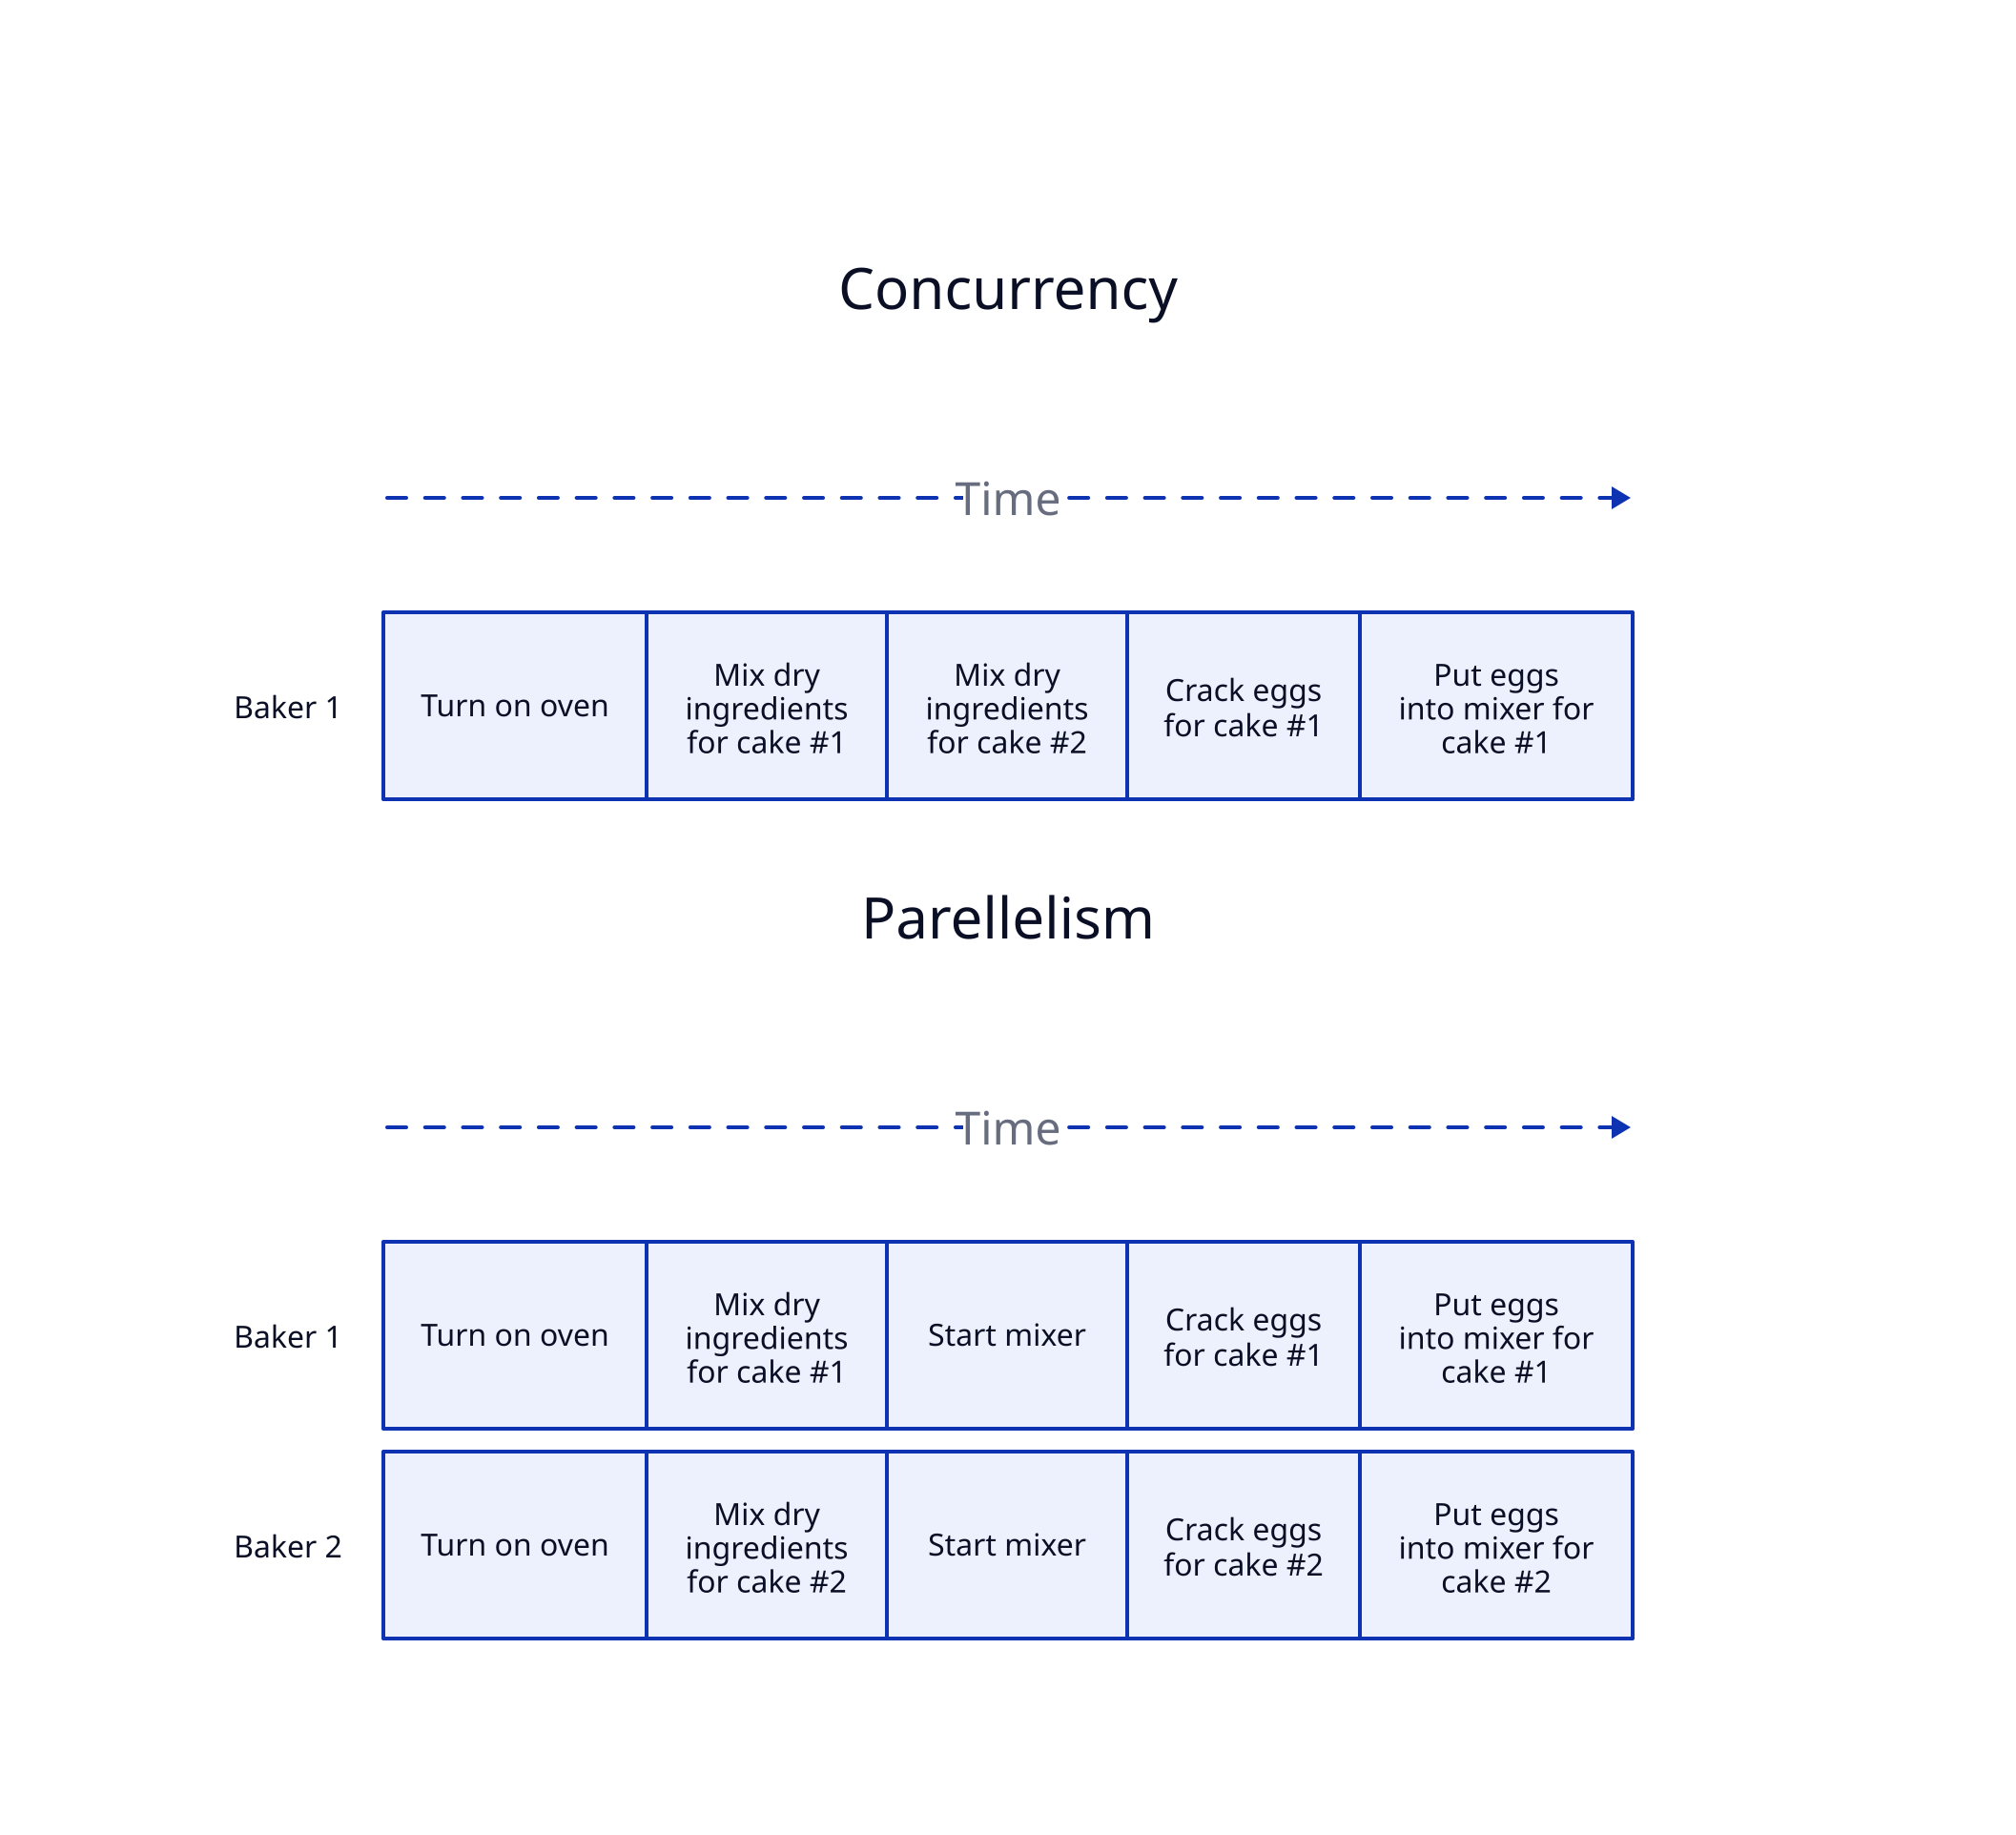 grid-rows: 7
grid-columns: 3
horizontal-gap: 0
vertical-gap: 10

start1 : ""
Concurrency.class: [title; none]
end1 : ""
start2 : ""
middle2 : ""
end2 : ""
start2 -> end2 : { class: time }
Baker1 : "Baker 1"
bakerlist: "" {
    grid-gap: 0
    grid-columns: 5
    task1: "Turn on oven"
    task2: "Mix dry\ningredients\nfor cake #1"
    task3: "Mix dry\ningredients\nfor cake #2"
    task4: "Crack eggs\nfor cake #1"
    task5: "Put eggs\ninto mixer for\ncake #1"
}
end3 : ""
start4 : ""
Parellelism.class: [title; none]
end4 : ""
start5 : ""
middle5 : ""
end5 : ""
start5 -> end5 : { class: time }
Baker11 : "Baker 1"
bakerlist2: "" {
    grid-gap: 0
    grid-columns: 5
    task1: "Turn on oven"
    task2: "Mix dry\ningredients\nfor cake #1"
    task3: "Start mixer"
    task4: "Crack eggs\nfor cake #1"
    task5: "Put eggs\ninto mixer for\ncake #1"
}
end6: ""
Baker2 : "Baker 2"
bakerlist3: "" {
    grid-gap: 0
    grid-columns: 5
    task1: "Turn on oven"
    task2: "Mix dry\ningredients\nfor cake #2"
    task3: "Start mixer"
    task4: "Crack eggs\nfor cake #2"
    task5: "Put eggs\ninto mixer for\ncake #2"
}
end7 : ""

classes: {
    none: {
        style: {
            fill: transparent
            stroke: transparent
        }
    }
    title: {
        style: {
            font-size: 30
        }
    }
    time: {
        label: "Time"
        style: {
            font-size: 24
            animated: true
        }
    }
}
end* : {
    width: 0
    class: none
}
middle*.class: none
start* : {
    width: 0
    class: none
}   
baker*.class: none
